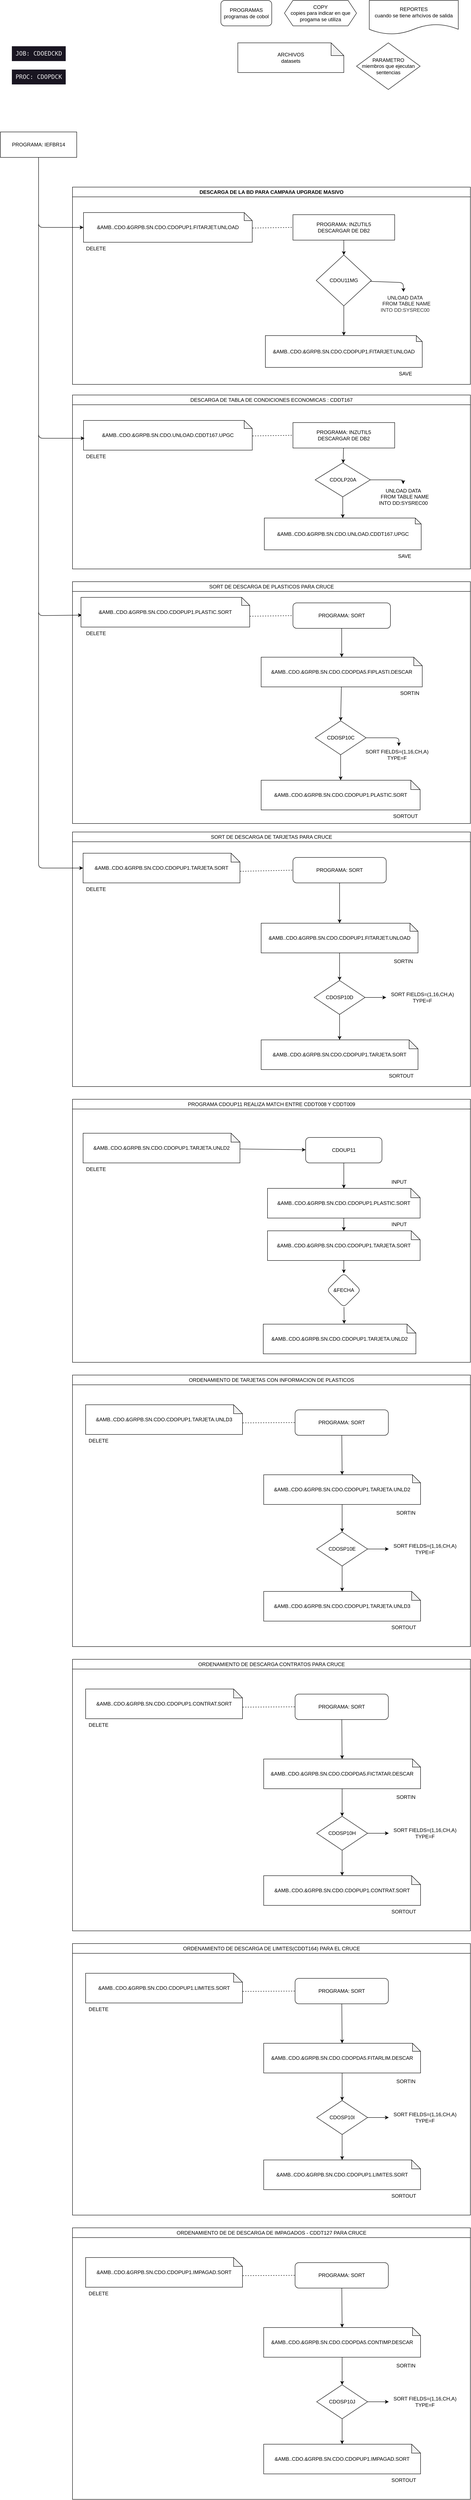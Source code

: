 <mxfile>
    <diagram id="FJO6gK1-RXise1-3pxNp" name="Page-1">
        <mxGraphModel dx="1621" dy="747" grid="1" gridSize="10" guides="1" tooltips="1" connect="1" arrows="1" fold="1" page="1" pageScale="1" pageWidth="850" pageHeight="1100" math="0" shadow="0" adaptiveColors="auto">
            <root>
                <mxCell id="0"/>
                <mxCell id="1" parent="0"/>
                <mxCell id="2" value="PROGRAMAS&lt;br&gt;programas de cobol" style="rounded=1;whiteSpace=wrap;html=1;" parent="1" vertex="1">
                    <mxGeometry x="-240" y="30" width="120" height="60" as="geometry"/>
                </mxCell>
                <mxCell id="3" value="COPY&lt;div&gt;copies para indicar en que progama se utiliza&lt;/div&gt;" style="shape=hexagon;perimeter=hexagonPerimeter2;whiteSpace=wrap;html=1;fixedSize=1;" parent="1" vertex="1">
                    <mxGeometry x="-90" y="30" width="170" height="60" as="geometry"/>
                </mxCell>
                <mxCell id="4" value="REPORTES&lt;br&gt;cuando se tiene arhcivos de salida" style="shape=document;whiteSpace=wrap;html=1;boundedLbl=1;" parent="1" vertex="1">
                    <mxGeometry x="110" y="30" width="210" height="80" as="geometry"/>
                </mxCell>
                <mxCell id="5" value="PARAMETRO&lt;br&gt;miembros que ejecutan sentencias" style="rhombus;whiteSpace=wrap;html=1;" parent="1" vertex="1">
                    <mxGeometry x="80" y="130" width="150" height="110" as="geometry"/>
                </mxCell>
                <mxCell id="6" value="ARCHIVOS&lt;div&gt;datasets&lt;/div&gt;" style="shape=note;whiteSpace=wrap;html=1;backgroundOutline=1;darkOpacity=0.05;" parent="1" vertex="1">
                    <mxGeometry x="-200" y="130" width="250" height="70" as="geometry"/>
                </mxCell>
                <mxCell id="14" value="" style="shape=waypoint;sketch=0;size=6;pointerEvents=1;points=[];fillColor=default;resizable=0;rotatable=0;perimeter=centerPerimeter;snapToPoint=1;rounded=1;" parent="1" vertex="1">
                    <mxGeometry x="-382.5" y="580" width="20" height="20" as="geometry"/>
                </mxCell>
                <mxCell id="19" value="&amp;amp;AMB..CDO.&amp;amp;GRPB.SN.CDO.CDOPUP1.FITARJET.UNLOAD" style="shape=note;whiteSpace=wrap;html=1;backgroundOutline=1;darkOpacity=0.05;size=19;" parent="1" vertex="1">
                    <mxGeometry x="-564" y="530" width="398" height="70" as="geometry"/>
                </mxCell>
                <mxCell id="24" value="" style="edgeStyle=none;html=1;fontStyle=1" parent="1" source="22" target="23" edge="1">
                    <mxGeometry relative="1" as="geometry"/>
                </mxCell>
                <mxCell id="22" value="PROGRAMA:&amp;nbsp;INZUTIL5&lt;br&gt;DESCARGAR DE DB2" style="rounded=0;whiteSpace=wrap;html=1;" parent="1" vertex="1">
                    <mxGeometry x="-70" y="535" width="240" height="60" as="geometry"/>
                </mxCell>
                <mxCell id="33" style="edgeStyle=none;html=1;entryX=0.481;entryY=0.034;entryDx=0;entryDy=0;entryPerimeter=0;fontStyle=1" parent="1" source="23" target="111" edge="1">
                    <mxGeometry relative="1" as="geometry">
                        <mxPoint x="190" y="715" as="targetPoint"/>
                        <Array as="points">
                            <mxPoint x="190" y="695"/>
                        </Array>
                    </mxGeometry>
                </mxCell>
                <mxCell id="23" value="&lt;div&gt;CDOU11MG&lt;/div&gt;" style="rhombus;whiteSpace=wrap;html=1;rounded=0;" parent="1" vertex="1">
                    <mxGeometry x="-15" y="630" width="130" height="120" as="geometry"/>
                </mxCell>
                <mxCell id="25" value="&amp;amp;AMB..CDO.&amp;amp;GRPB.SN.CDO.CDOPUP1.FITARJET.UNLOAD" style="shape=note;whiteSpace=wrap;html=1;backgroundOutline=1;darkOpacity=0.05;size=14;" parent="1" vertex="1">
                    <mxGeometry x="-135" y="820" width="370" height="75" as="geometry"/>
                </mxCell>
                <mxCell id="26" style="edgeStyle=none;html=1;entryX=0.5;entryY=0;entryDx=0;entryDy=0;entryPerimeter=0;fontStyle=1" parent="1" source="23" target="25" edge="1">
                    <mxGeometry relative="1" as="geometry"/>
                </mxCell>
                <mxCell id="27" value="" style="endArrow=none;dashed=1;html=1;exitX=1.001;exitY=0.521;exitDx=0;exitDy=0;exitPerimeter=0;entryX=0;entryY=0.5;entryDx=0;entryDy=0;fontStyle=1" parent="1" source="19" target="22" edge="1">
                    <mxGeometry width="50" height="50" relative="1" as="geometry">
                        <mxPoint x="-270" y="450" as="sourcePoint"/>
                        <mxPoint x="-140" y="630" as="targetPoint"/>
                    </mxGeometry>
                </mxCell>
                <mxCell id="66" style="edgeStyle=none;html=1;entryX=0.005;entryY=0.598;entryDx=0;entryDy=0;entryPerimeter=0;fontStyle=1" parent="1" source="28" target="64" edge="1">
                    <mxGeometry relative="1" as="geometry">
                        <mxPoint x="-670" y="1480" as="targetPoint"/>
                        <Array as="points">
                            <mxPoint x="-670" y="1480"/>
                        </Array>
                    </mxGeometry>
                </mxCell>
                <mxCell id="28" value="&lt;div&gt;&lt;font style=&quot;color: light-dark(rgb(0, 0, 0), rgb(255, 255, 255));&quot;&gt;PROGRAMA: IEFBR14&lt;/font&gt;&lt;/div&gt;" style="rounded=0;whiteSpace=wrap;html=1;" parent="1" vertex="1">
                    <mxGeometry x="-760" y="340" width="180" height="60" as="geometry"/>
                </mxCell>
                <mxCell id="29" value="DELETE" style="text;html=1;align=center;verticalAlign=middle;resizable=0;points=[];autosize=1;strokeColor=none;fillColor=none;" parent="1" vertex="1">
                    <mxGeometry x="-570" y="600" width="70" height="30" as="geometry"/>
                </mxCell>
                <mxCell id="30" value="SAVE" style="text;html=1;align=center;verticalAlign=middle;resizable=0;points=[];autosize=1;strokeColor=none;fillColor=none;" parent="1" vertex="1">
                    <mxGeometry x="170" y="895" width="50" height="30" as="geometry"/>
                </mxCell>
                <mxCell id="48" value="" style="shape=waypoint;sketch=0;size=6;pointerEvents=1;points=[];fillColor=default;resizable=0;rotatable=0;perimeter=centerPerimeter;snapToPoint=1;rounded=1;" parent="1" vertex="1">
                    <mxGeometry x="-382.5" y="1070" width="20" height="20" as="geometry"/>
                </mxCell>
                <mxCell id="49" value="&amp;amp;AMB..CDO.&amp;amp;GRPB.SN.CDO.UNLOAD.CDDT167.UPGC" style="shape=note;whiteSpace=wrap;html=1;backgroundOutline=1;darkOpacity=0.05;size=19;" parent="1" vertex="1">
                    <mxGeometry x="-564" y="1020" width="398" height="70" as="geometry"/>
                </mxCell>
                <mxCell id="50" value="" style="edgeStyle=none;html=1;fontStyle=1" parent="1" source="51" target="53" edge="1">
                    <mxGeometry relative="1" as="geometry"/>
                </mxCell>
                <mxCell id="51" value="PROGRAMA:&amp;nbsp;INZUTIL5&lt;br&gt;DESCARGAR DE DB2" style="rounded=0;whiteSpace=wrap;html=1;" parent="1" vertex="1">
                    <mxGeometry x="-70" y="1025" width="240" height="60" as="geometry"/>
                </mxCell>
                <mxCell id="56" value="" style="endArrow=none;dashed=1;html=1;exitX=1.001;exitY=0.521;exitDx=0;exitDy=0;exitPerimeter=0;entryX=0;entryY=0.5;entryDx=0;entryDy=0;fontStyle=1" parent="1" source="49" target="51" edge="1">
                    <mxGeometry width="50" height="50" relative="1" as="geometry">
                        <mxPoint x="-270" y="940" as="sourcePoint"/>
                        <mxPoint x="-140" y="1120" as="targetPoint"/>
                    </mxGeometry>
                </mxCell>
                <mxCell id="57" value="DELETE" style="text;html=1;align=center;verticalAlign=middle;resizable=0;points=[];autosize=1;strokeColor=none;fillColor=none;" parent="1" vertex="1">
                    <mxGeometry x="-570" y="1090" width="70" height="30" as="geometry"/>
                </mxCell>
                <mxCell id="60" style="edgeStyle=none;html=1;entryX=0;entryY=0.5;entryDx=0;entryDy=0;entryPerimeter=0;fontStyle=1" parent="1" source="28" target="19" edge="1">
                    <mxGeometry relative="1" as="geometry">
                        <Array as="points">
                            <mxPoint x="-670" y="565"/>
                        </Array>
                    </mxGeometry>
                </mxCell>
                <mxCell id="61" style="edgeStyle=none;html=1;entryX=0.006;entryY=0.6;entryDx=0;entryDy=0;entryPerimeter=0;fontStyle=1" parent="1" source="28" target="49" edge="1">
                    <mxGeometry relative="1" as="geometry">
                        <Array as="points">
                            <mxPoint x="-670" y="1062"/>
                        </Array>
                    </mxGeometry>
                </mxCell>
                <mxCell id="63" value="" style="shape=waypoint;sketch=0;size=6;pointerEvents=1;points=[];fillColor=default;resizable=0;rotatable=0;perimeter=centerPerimeter;snapToPoint=1;rounded=1;" parent="1" vertex="1">
                    <mxGeometry x="-408.5" y="1487" width="20" height="20" as="geometry"/>
                </mxCell>
                <mxCell id="64" value="&amp;amp;AMB..CDO.&amp;amp;GRPB.SN.CDO.CDOPUP1.PLASTIC.SORT" style="shape=note;whiteSpace=wrap;html=1;backgroundOutline=1;darkOpacity=0.05;size=19;" parent="1" vertex="1">
                    <mxGeometry x="-570" y="1437" width="398" height="70" as="geometry"/>
                </mxCell>
                <mxCell id="65" value="DELETE" style="text;html=1;align=center;verticalAlign=middle;resizable=0;points=[];autosize=1;strokeColor=none;fillColor=none;" parent="1" vertex="1">
                    <mxGeometry x="-570" y="1507" width="70" height="30" as="geometry"/>
                </mxCell>
                <mxCell id="67" value="PROGRAMA: SORT" style="rounded=1;whiteSpace=wrap;html=1;" vertex="1" parent="1">
                    <mxGeometry x="-70" y="1450" width="230" height="60" as="geometry"/>
                </mxCell>
                <mxCell id="79" style="edgeStyle=none;html=1;entryX=0.5;entryY=0;entryDx=0;entryDy=0;fontStyle=1" edge="1" parent="1" source="68" target="74">
                    <mxGeometry relative="1" as="geometry"/>
                </mxCell>
                <mxCell id="68" value="&amp;amp;AMB..CDO.&amp;amp;GRPB.SN.CDO.CDOPDA5.FIPLASTI.DESCAR" style="shape=note;whiteSpace=wrap;html=1;backgroundOutline=1;darkOpacity=0.05;size=20;" vertex="1" parent="1">
                    <mxGeometry x="-145" y="1578" width="380" height="70" as="geometry"/>
                </mxCell>
                <mxCell id="69" value="SORTIN" style="text;html=1;align=center;verticalAlign=middle;resizable=0;points=[];autosize=1;strokeColor=none;fillColor=none;" vertex="1" parent="1">
                    <mxGeometry x="170" y="1648" width="70" height="30" as="geometry"/>
                </mxCell>
                <mxCell id="72" value="&amp;amp;AMB..CDO.&amp;amp;GRPB.SN.CDO.CDOPUP1.PLASTIC.SORT" style="shape=note;whiteSpace=wrap;html=1;backgroundOutline=1;darkOpacity=0.05;size=22;" vertex="1" parent="1">
                    <mxGeometry x="-145" y="1868" width="375" height="70" as="geometry"/>
                </mxCell>
                <mxCell id="73" value="SORTOUT" style="text;html=1;align=center;verticalAlign=middle;resizable=0;points=[];autosize=1;strokeColor=none;fillColor=none;" vertex="1" parent="1">
                    <mxGeometry x="155" y="1938" width="80" height="30" as="geometry"/>
                </mxCell>
                <mxCell id="74" value="CDOSP10C" style="rhombus;whiteSpace=wrap;html=1;" vertex="1" parent="1">
                    <mxGeometry x="-17.5" y="1728" width="120" height="80" as="geometry"/>
                </mxCell>
                <mxCell id="77" value="SORT FIELDS=(1,16,CH,A)&lt;br&gt;TYPE=F" style="text;html=1;align=center;verticalAlign=middle;resizable=0;points=[];autosize=1;strokeColor=none;fillColor=none;" vertex="1" parent="1">
                    <mxGeometry x="90" y="1788" width="170" height="40" as="geometry"/>
                </mxCell>
                <mxCell id="78" style="edgeStyle=none;html=1;entryX=0.528;entryY=-0.01;entryDx=0;entryDy=0;entryPerimeter=0;fontStyle=1" edge="1" parent="1" source="74" target="77">
                    <mxGeometry relative="1" as="geometry">
                        <Array as="points">
                            <mxPoint x="180" y="1768"/>
                        </Array>
                    </mxGeometry>
                </mxCell>
                <mxCell id="80" style="edgeStyle=none;html=1;entryX=0.5;entryY=0;entryDx=0;entryDy=0;entryPerimeter=0;fontStyle=1" edge="1" parent="1" source="67" target="68">
                    <mxGeometry relative="1" as="geometry"/>
                </mxCell>
                <mxCell id="81" style="edgeStyle=none;html=1;entryX=0.5;entryY=0;entryDx=0;entryDy=0;entryPerimeter=0;fontStyle=1" edge="1" parent="1" source="74" target="72">
                    <mxGeometry relative="1" as="geometry"/>
                </mxCell>
                <mxCell id="87" value="" style="endArrow=none;dashed=1;html=1;entryX=0;entryY=0.5;entryDx=0;entryDy=0;exitX=0;exitY=0;exitDx=398;exitDy=44.5;exitPerimeter=0;fontStyle=1" edge="1" parent="1" source="64" target="67">
                    <mxGeometry width="50" height="50" relative="1" as="geometry">
                        <mxPoint x="-340" y="1450" as="sourcePoint"/>
                        <mxPoint x="-290" y="1400" as="targetPoint"/>
                    </mxGeometry>
                </mxCell>
                <mxCell id="102" value="" style="edgeStyle=none;html=1;fontStyle=1" edge="1" parent="1" source="88" target="92">
                    <mxGeometry relative="1" as="geometry"/>
                </mxCell>
                <mxCell id="103" value="" style="edgeStyle=none;html=1;fontStyle=1" edge="1" parent="1" source="88" target="91">
                    <mxGeometry relative="1" as="geometry"/>
                </mxCell>
                <mxCell id="88" value="CDOSP10D" style="rhombus;whiteSpace=wrap;html=1;" vertex="1" parent="1">
                    <mxGeometry x="-20" y="2340" width="120" height="80" as="geometry"/>
                </mxCell>
                <mxCell id="89" value="PROGRAMA: SORT" style="rounded=1;whiteSpace=wrap;html=1;" vertex="1" parent="1">
                    <mxGeometry x="-70" y="2050" width="220" height="60" as="geometry"/>
                </mxCell>
                <mxCell id="91" value="SORT FIELDS=(1,16,CH,A)&lt;br&gt;TYPE=F" style="text;html=1;align=center;verticalAlign=middle;resizable=0;points=[];autosize=1;strokeColor=none;fillColor=none;" vertex="1" parent="1">
                    <mxGeometry x="150" y="2360" width="170" height="40" as="geometry"/>
                </mxCell>
                <mxCell id="92" value="&amp;amp;AMB..CDO.&amp;amp;GRPB.SN.CDO.CDOPUP1.TARJETA.SORT" style="shape=note;whiteSpace=wrap;html=1;backgroundOutline=1;darkOpacity=0.05;size=21;" vertex="1" parent="1">
                    <mxGeometry x="-145" y="2480" width="370" height="70" as="geometry"/>
                </mxCell>
                <mxCell id="101" style="edgeStyle=none;html=1;entryX=0.5;entryY=0;entryDx=0;entryDy=0;fontStyle=1" edge="1" parent="1" source="94" target="88">
                    <mxGeometry relative="1" as="geometry"/>
                </mxCell>
                <mxCell id="94" value="&amp;amp;AMB..CDO.&amp;amp;GRPB.SN.CDO.CDOPUP1.FITARJET.UNLOAD" style="shape=note;whiteSpace=wrap;html=1;backgroundOutline=1;darkOpacity=0.05;size=19;" vertex="1" parent="1">
                    <mxGeometry x="-145" y="2205" width="370" height="70" as="geometry"/>
                </mxCell>
                <mxCell id="95" value="&amp;amp;AMB..CDO.&amp;amp;GRPB.SN.CDO.CDOPUP1.TARJETA.SORT" style="shape=note;whiteSpace=wrap;html=1;backgroundOutline=1;darkOpacity=0.05;size=21;" vertex="1" parent="1">
                    <mxGeometry x="-565" y="2040" width="370" height="70" as="geometry"/>
                </mxCell>
                <mxCell id="96" value="SORTIN" style="text;html=1;align=center;verticalAlign=middle;resizable=0;points=[];autosize=1;strokeColor=none;fillColor=none;" vertex="1" parent="1">
                    <mxGeometry x="155" y="2280" width="70" height="30" as="geometry"/>
                </mxCell>
                <mxCell id="99" value="DELETE" style="text;html=1;align=center;verticalAlign=middle;resizable=0;points=[];autosize=1;strokeColor=none;fillColor=none;" vertex="1" parent="1">
                    <mxGeometry x="-570" y="2110" width="70" height="30" as="geometry"/>
                </mxCell>
                <mxCell id="100" style="edgeStyle=none;html=1;entryX=0.5;entryY=0;entryDx=0;entryDy=0;entryPerimeter=0;fontStyle=1" edge="1" parent="1" source="89" target="94">
                    <mxGeometry relative="1" as="geometry"/>
                </mxCell>
                <mxCell id="105" value="" style="endArrow=none;dashed=1;html=1;entryX=0;entryY=0.5;entryDx=0;entryDy=0;exitX=1.001;exitY=0.61;exitDx=0;exitDy=0;exitPerimeter=0;fontStyle=1" edge="1" parent="1" source="95" target="89">
                    <mxGeometry width="50" height="50" relative="1" as="geometry">
                        <mxPoint x="-210" y="2320" as="sourcePoint"/>
                        <mxPoint x="-160" y="2270" as="targetPoint"/>
                    </mxGeometry>
                </mxCell>
                <mxCell id="107" style="edgeStyle=none;html=1;entryX=0;entryY=0.5;entryDx=0;entryDy=0;entryPerimeter=0;fontStyle=1" edge="1" parent="1" source="28" target="95">
                    <mxGeometry relative="1" as="geometry">
                        <Array as="points">
                            <mxPoint x="-670" y="2075"/>
                        </Array>
                    </mxGeometry>
                </mxCell>
                <mxCell id="109" value="DESCARGA DE LA BD PARA CAMPAñA UPGRADE MASIVO" style="swimlane;whiteSpace=wrap;html=1;" vertex="1" parent="1">
                    <mxGeometry x="-590" y="470" width="938.5" height="465" as="geometry"/>
                </mxCell>
                <mxCell id="111" value="&lt;div&gt;&lt;font color=&quot;#121212&quot;&gt;UNLOAD DATA&lt;/font&gt;&lt;/div&gt;&lt;div&gt;&lt;font color=&quot;#121212&quot;&gt;&amp;nbsp; FROM TABLE&amp;nbsp;NAME&lt;/font&gt;&lt;/div&gt;&lt;div&gt;&lt;font color=&quot;#2e2e2e&quot;&gt;INTO DD:SYSREC00&lt;/font&gt;&lt;/div&gt;" style="text;html=1;align=center;verticalAlign=middle;resizable=0;points=[];autosize=1;strokeColor=none;fillColor=none;" vertex="1" parent="109">
                    <mxGeometry x="713.5" y="245" width="140" height="60" as="geometry"/>
                </mxCell>
                <mxCell id="112" value="DESCARGA DE TABLA DE CONDICIONES ECONOMICAS : CDDT167" style="swimlane;whiteSpace=wrap;html=1;fontStyle=0" vertex="1" parent="1">
                    <mxGeometry x="-590" y="960" width="938.5" height="410" as="geometry"/>
                </mxCell>
                <mxCell id="53" value="&lt;div&gt;CDOLP20A&lt;/div&gt;" style="rhombus;whiteSpace=wrap;html=1;rounded=0;" parent="112" vertex="1">
                    <mxGeometry x="572.5" y="160" width="130" height="80" as="geometry"/>
                </mxCell>
                <mxCell id="59" value="&lt;div&gt;&lt;font&gt;UNLOAD DATA&lt;/font&gt;&lt;/div&gt;&lt;div&gt;&lt;font&gt;&amp;nbsp; FROM TABLE NAME&lt;/font&gt;&lt;/div&gt;&lt;div&gt;&lt;font&gt;INTO DD:SYSREC00&lt;/font&gt;&lt;/div&gt;" style="text;html=1;align=center;verticalAlign=middle;resizable=0;points=[];autosize=1;strokeColor=none;fillColor=none;" parent="112" vertex="1">
                    <mxGeometry x="710" y="210" width="140" height="60" as="geometry"/>
                </mxCell>
                <mxCell id="52" style="edgeStyle=none;html=1;entryX=0.5;entryY=0;entryDx=0;entryDy=0;entryPerimeter=0;fontStyle=1" parent="112" source="53" target="59" edge="1">
                    <mxGeometry relative="1" as="geometry">
                        <mxPoint x="780" y="225" as="targetPoint"/>
                        <Array as="points">
                            <mxPoint x="780" y="200"/>
                        </Array>
                    </mxGeometry>
                </mxCell>
                <mxCell id="54" value="&amp;amp;AMB..CDO.&amp;amp;GRPB.SN.CDO.UNLOAD.CDDT167.UPGC" style="shape=note;whiteSpace=wrap;html=1;backgroundOutline=1;darkOpacity=0.05;size=14;" parent="112" vertex="1">
                    <mxGeometry x="452.5" y="290" width="370" height="75" as="geometry"/>
                </mxCell>
                <mxCell id="58" value="SAVE" style="text;html=1;align=center;verticalAlign=middle;resizable=0;points=[];autosize=1;strokeColor=none;fillColor=none;" parent="112" vertex="1">
                    <mxGeometry x="757.5" y="365" width="50" height="30" as="geometry"/>
                </mxCell>
                <mxCell id="55" style="edgeStyle=none;html=1;entryX=0.5;entryY=0;entryDx=0;entryDy=0;entryPerimeter=0;fontStyle=1" parent="112" source="53" target="54" edge="1">
                    <mxGeometry relative="1" as="geometry"/>
                </mxCell>
                <mxCell id="114" value="SORT DE DESCARGA DE PLASTICOS PARA CRUCE" style="swimlane;whiteSpace=wrap;html=1;fontStyle=0" vertex="1" parent="1">
                    <mxGeometry x="-590" y="1400" width="938.5" height="570" as="geometry">
                        <mxRectangle x="-590" y="1400" width="330" height="30" as="alternateBounds"/>
                    </mxGeometry>
                </mxCell>
                <mxCell id="116" value="SORT DE DESCARGA DE TARJETAS PARA CRUCE" style="swimlane;whiteSpace=wrap;html=1;fontStyle=0" vertex="1" parent="1">
                    <mxGeometry x="-590" y="1990" width="938.5" height="600" as="geometry">
                        <mxRectangle x="-590" y="1400" width="330" height="30" as="alternateBounds"/>
                    </mxGeometry>
                </mxCell>
                <mxCell id="97" value="SORTOUT" style="text;html=1;align=center;verticalAlign=middle;resizable=0;points=[];autosize=1;strokeColor=none;fillColor=none;" vertex="1" parent="116">
                    <mxGeometry x="735" y="560" width="80" height="30" as="geometry"/>
                </mxCell>
                <mxCell id="118" value="&lt;div style=&quot;color: rgb(237, 236, 238); background-color: rgb(25, 21, 33); font-family: &amp;quot;JetBrains Mono&amp;quot;, &amp;quot;JetBrains Mono&amp;quot;, monospace; font-size: 14px; line-height: 35px; white-space-collapse: preserve;&quot;&gt;&lt;span style=&quot;color: rgb(237, 236, 238);&quot;&gt; JOB: CDOEDCKD &lt;/span&gt;&lt;/div&gt;" style="text;html=1;align=center;verticalAlign=middle;resizable=0;points=[];autosize=1;strokeColor=none;fillColor=none;" vertex="1" parent="1">
                    <mxGeometry x="-745" y="130" width="150" height="50" as="geometry"/>
                </mxCell>
                <mxCell id="119" value="&lt;div style=&quot;color: rgb(237, 236, 238); background-color: rgb(25, 21, 33); font-family: &amp;quot;JetBrains Mono&amp;quot;, &amp;quot;JetBrains Mono&amp;quot;, monospace; font-size: 14px; line-height: 35px; white-space-collapse: preserve;&quot;&gt;&lt;div style=&quot;color: rgb(237, 236, 238); background-color: rgb(25, 21, 33); line-height: 35px;&quot;&gt;&lt;span style=&quot;color: rgb(237, 236, 238);&quot;&gt; PROC: CDOPDCK &lt;/span&gt;&lt;/div&gt;&lt;/div&gt;" style="text;html=1;align=center;verticalAlign=middle;resizable=0;points=[];autosize=1;strokeColor=none;fillColor=none;" vertex="1" parent="1">
                    <mxGeometry x="-745" y="185" width="150" height="50" as="geometry"/>
                </mxCell>
                <mxCell id="120" value="PROGRAMA CDOUP11 REALIZA MATCH ENTRE CDDT008 Y CDDT009" style="swimlane;whiteSpace=wrap;html=1;fontStyle=0" vertex="1" parent="1">
                    <mxGeometry x="-590" y="2620" width="938.5" height="620" as="geometry">
                        <mxRectangle x="-590" y="1400" width="330" height="30" as="alternateBounds"/>
                    </mxGeometry>
                </mxCell>
                <mxCell id="149" style="edgeStyle=none;html=1;" edge="1" parent="120" source="122" target="124">
                    <mxGeometry relative="1" as="geometry"/>
                </mxCell>
                <mxCell id="122" value="&amp;amp;AMB..CDO.&amp;amp;GRPB.SN.CDO.CDOPUP1.TARJETA.UNLD2" style="shape=note;whiteSpace=wrap;html=1;backgroundOutline=1;darkOpacity=0.05;size=21;" vertex="1" parent="120">
                    <mxGeometry x="25" y="80" width="370" height="70" as="geometry"/>
                </mxCell>
                <mxCell id="123" value="DELETE" style="text;html=1;align=center;verticalAlign=middle;resizable=0;points=[];autosize=1;strokeColor=none;fillColor=none;" vertex="1" parent="120">
                    <mxGeometry x="20" y="150" width="70" height="30" as="geometry"/>
                </mxCell>
                <mxCell id="143" value="" style="edgeStyle=none;html=1;" edge="1" parent="120" source="124" target="140">
                    <mxGeometry relative="1" as="geometry"/>
                </mxCell>
                <mxCell id="124" value="CDOUP11" style="rounded=1;whiteSpace=wrap;html=1;" vertex="1" parent="120">
                    <mxGeometry x="550" y="90" width="180" height="60" as="geometry"/>
                </mxCell>
                <mxCell id="146" value="" style="edgeStyle=none;html=1;entryX=0.53;entryY=-0.013;entryDx=0;entryDy=0;entryPerimeter=0;" edge="1" parent="120" source="125" target="180">
                    <mxGeometry relative="1" as="geometry">
                        <mxPoint x="640" y="520" as="targetPoint"/>
                    </mxGeometry>
                </mxCell>
                <mxCell id="125" value="&amp;amp;FECHA" style="rhombus;whiteSpace=wrap;html=1;rounded=1;" vertex="1" parent="120">
                    <mxGeometry x="600" y="410" width="80" height="80" as="geometry"/>
                </mxCell>
                <mxCell id="145" value="" style="edgeStyle=none;html=1;" edge="1" parent="120" source="139" target="125">
                    <mxGeometry relative="1" as="geometry"/>
                </mxCell>
                <mxCell id="139" value="&amp;amp;AMB..CDO.&amp;amp;GRPB.SN.CDO.CDOPUP1.TARJETA.SORT" style="shape=note;whiteSpace=wrap;html=1;backgroundOutline=1;darkOpacity=0.05;size=21;" vertex="1" parent="120">
                    <mxGeometry x="460" y="310" width="360" height="70" as="geometry"/>
                </mxCell>
                <mxCell id="144" value="" style="edgeStyle=none;html=1;" edge="1" parent="120" source="140" target="139">
                    <mxGeometry relative="1" as="geometry"/>
                </mxCell>
                <mxCell id="140" value="&amp;amp;AMB..CDO.&amp;amp;GRPB.SN.CDO.CDOPUP1.PLASTIC.SORT" style="shape=note;whiteSpace=wrap;html=1;backgroundOutline=1;darkOpacity=0.05;size=22;" vertex="1" parent="120">
                    <mxGeometry x="460" y="210" width="360" height="70" as="geometry"/>
                </mxCell>
                <mxCell id="147" value="INPUT" style="text;html=1;align=center;verticalAlign=middle;resizable=0;points=[];autosize=1;strokeColor=none;fillColor=none;" vertex="1" parent="120">
                    <mxGeometry x="740" y="180" width="60" height="30" as="geometry"/>
                </mxCell>
                <mxCell id="148" value="INPUT" style="text;html=1;align=center;verticalAlign=middle;resizable=0;points=[];autosize=1;strokeColor=none;fillColor=none;" vertex="1" parent="120">
                    <mxGeometry x="740" y="280" width="60" height="30" as="geometry"/>
                </mxCell>
                <mxCell id="180" value="&amp;amp;AMB..CDO.&amp;amp;GRPB.SN.CDO.CDOPUP1.TARJETA.UNLD2" style="shape=note;whiteSpace=wrap;html=1;backgroundOutline=1;darkOpacity=0.05;size=21;" vertex="1" parent="120">
                    <mxGeometry x="450" y="530" width="360" height="70" as="geometry"/>
                </mxCell>
                <mxCell id="150" value="ORDENAMIENTO DE TARJETAS CON INFORMACION DE PLASTICOS" style="swimlane;whiteSpace=wrap;html=1;fontStyle=0" vertex="1" parent="1">
                    <mxGeometry x="-590" y="3270" width="938.5" height="640" as="geometry">
                        <mxRectangle x="-590" y="1400" width="330" height="30" as="alternateBounds"/>
                    </mxGeometry>
                </mxCell>
                <mxCell id="165" value="" style="edgeStyle=none;html=1;fontStyle=1" edge="1" parent="150" source="167" target="170">
                    <mxGeometry relative="1" as="geometry"/>
                </mxCell>
                <mxCell id="166" value="" style="edgeStyle=none;html=1;fontStyle=1" edge="1" parent="150" source="167" target="169">
                    <mxGeometry relative="1" as="geometry"/>
                </mxCell>
                <mxCell id="167" value="CDOSP10E" style="rhombus;whiteSpace=wrap;html=1;" vertex="1" parent="150">
                    <mxGeometry x="576" y="370" width="120" height="80" as="geometry"/>
                </mxCell>
                <mxCell id="168" value="PROGRAMA: SORT" style="rounded=1;whiteSpace=wrap;html=1;" vertex="1" parent="150">
                    <mxGeometry x="525" y="82" width="220" height="60" as="geometry"/>
                </mxCell>
                <mxCell id="169" value="SORT FIELDS=(1,16,CH,A)&lt;br&gt;TYPE=F" style="text;html=1;align=center;verticalAlign=middle;resizable=0;points=[];autosize=1;strokeColor=none;fillColor=none;" vertex="1" parent="150">
                    <mxGeometry x="746" y="390" width="170" height="40" as="geometry"/>
                </mxCell>
                <mxCell id="170" value="&amp;amp;AMB..CDO.&amp;amp;GRPB.SN.CDO.CDOPUP1.TARJETA.UNLD3" style="shape=note;whiteSpace=wrap;html=1;backgroundOutline=1;darkOpacity=0.05;size=21;" vertex="1" parent="150">
                    <mxGeometry x="451" y="510" width="370" height="70" as="geometry"/>
                </mxCell>
                <mxCell id="171" style="edgeStyle=none;html=1;entryX=0.5;entryY=0;entryDx=0;entryDy=0;fontStyle=1" edge="1" parent="150" source="172" target="167">
                    <mxGeometry relative="1" as="geometry"/>
                </mxCell>
                <mxCell id="172" value="&amp;amp;AMB..CDO.&amp;amp;GRPB.SN.CDO.CDOPUP1.TARJETA.UNLD2" style="shape=note;whiteSpace=wrap;html=1;backgroundOutline=1;darkOpacity=0.05;size=19;" vertex="1" parent="150">
                    <mxGeometry x="451" y="235" width="370" height="70" as="geometry"/>
                </mxCell>
                <mxCell id="173" value="&amp;amp;AMB..CDO.&amp;amp;GRPB.SN.CDO.CDOPUP1.TARJETA.UNLD3" style="shape=note;whiteSpace=wrap;html=1;backgroundOutline=1;darkOpacity=0.05;size=21;" vertex="1" parent="150">
                    <mxGeometry x="31" y="70" width="370" height="70" as="geometry"/>
                </mxCell>
                <mxCell id="174" value="SORTIN" style="text;html=1;align=center;verticalAlign=middle;resizable=0;points=[];autosize=1;strokeColor=none;fillColor=none;" vertex="1" parent="150">
                    <mxGeometry x="751" y="310" width="70" height="30" as="geometry"/>
                </mxCell>
                <mxCell id="175" value="DELETE" style="text;html=1;align=center;verticalAlign=middle;resizable=0;points=[];autosize=1;strokeColor=none;fillColor=none;" vertex="1" parent="150">
                    <mxGeometry x="26" y="140" width="70" height="30" as="geometry"/>
                </mxCell>
                <mxCell id="176" style="edgeStyle=none;html=1;entryX=0.5;entryY=0;entryDx=0;entryDy=0;entryPerimeter=0;fontStyle=1" edge="1" parent="150" source="168" target="172">
                    <mxGeometry relative="1" as="geometry"/>
                </mxCell>
                <mxCell id="177" value="" style="endArrow=none;dashed=1;html=1;entryX=0;entryY=0.5;entryDx=0;entryDy=0;exitX=1.001;exitY=0.61;exitDx=0;exitDy=0;exitPerimeter=0;fontStyle=1" edge="1" parent="150" source="173" target="168">
                    <mxGeometry width="50" height="50" relative="1" as="geometry">
                        <mxPoint x="386" y="350" as="sourcePoint"/>
                        <mxPoint x="436" y="300" as="targetPoint"/>
                    </mxGeometry>
                </mxCell>
                <mxCell id="178" value="SORTOUT" style="text;html=1;align=center;verticalAlign=middle;resizable=0;points=[];autosize=1;strokeColor=none;fillColor=none;" vertex="1" parent="150">
                    <mxGeometry x="741" y="580" width="80" height="30" as="geometry"/>
                </mxCell>
                <mxCell id="182" value="ORDENAMIENTO DE DESCARGA CONTRATOS PARA CRUCE" style="swimlane;whiteSpace=wrap;html=1;fontStyle=0" vertex="1" parent="1">
                    <mxGeometry x="-590" y="3940" width="938.5" height="640" as="geometry">
                        <mxRectangle x="-590" y="1400" width="330" height="30" as="alternateBounds"/>
                    </mxGeometry>
                </mxCell>
                <mxCell id="183" value="" style="edgeStyle=none;html=1;fontStyle=1" edge="1" parent="182" source="185" target="188">
                    <mxGeometry relative="1" as="geometry"/>
                </mxCell>
                <mxCell id="184" value="" style="edgeStyle=none;html=1;fontStyle=1" edge="1" parent="182" source="185" target="187">
                    <mxGeometry relative="1" as="geometry"/>
                </mxCell>
                <mxCell id="185" value="CDOSP10H" style="rhombus;whiteSpace=wrap;html=1;" vertex="1" parent="182">
                    <mxGeometry x="576" y="370" width="120" height="80" as="geometry"/>
                </mxCell>
                <mxCell id="186" value="PROGRAMA: SORT" style="rounded=1;whiteSpace=wrap;html=1;" vertex="1" parent="182">
                    <mxGeometry x="525" y="82" width="220" height="60" as="geometry"/>
                </mxCell>
                <mxCell id="187" value="SORT FIELDS=(1,16,CH,A)&lt;br&gt;TYPE=F" style="text;html=1;align=center;verticalAlign=middle;resizable=0;points=[];autosize=1;strokeColor=none;fillColor=none;" vertex="1" parent="182">
                    <mxGeometry x="746" y="390" width="170" height="40" as="geometry"/>
                </mxCell>
                <mxCell id="188" value="&amp;amp;AMB..CDO.&amp;amp;GRPB.SN.CDO.CDOPUP1.CONTRAT.SORT" style="shape=note;whiteSpace=wrap;html=1;backgroundOutline=1;darkOpacity=0.05;size=21;" vertex="1" parent="182">
                    <mxGeometry x="451" y="510" width="370" height="70" as="geometry"/>
                </mxCell>
                <mxCell id="189" style="edgeStyle=none;html=1;entryX=0.5;entryY=0;entryDx=0;entryDy=0;fontStyle=1" edge="1" parent="182" source="190" target="185">
                    <mxGeometry relative="1" as="geometry"/>
                </mxCell>
                <mxCell id="190" value="&amp;amp;AMB..CDO.&amp;amp;GRPB.SN.CDO.CDOPDA5.FICTATAR.DESCAR" style="shape=note;whiteSpace=wrap;html=1;backgroundOutline=1;darkOpacity=0.05;size=19;" vertex="1" parent="182">
                    <mxGeometry x="451" y="235" width="370" height="70" as="geometry"/>
                </mxCell>
                <mxCell id="191" value="&amp;amp;AMB..CDO.&amp;amp;GRPB.SN.CDO.CDOPUP1.CONTRAT.SORT" style="shape=note;whiteSpace=wrap;html=1;backgroundOutline=1;darkOpacity=0.05;size=21;" vertex="1" parent="182">
                    <mxGeometry x="31" y="70" width="370" height="70" as="geometry"/>
                </mxCell>
                <mxCell id="192" value="SORTIN" style="text;html=1;align=center;verticalAlign=middle;resizable=0;points=[];autosize=1;strokeColor=none;fillColor=none;" vertex="1" parent="182">
                    <mxGeometry x="751" y="310" width="70" height="30" as="geometry"/>
                </mxCell>
                <mxCell id="193" value="DELETE" style="text;html=1;align=center;verticalAlign=middle;resizable=0;points=[];autosize=1;strokeColor=none;fillColor=none;" vertex="1" parent="182">
                    <mxGeometry x="26" y="140" width="70" height="30" as="geometry"/>
                </mxCell>
                <mxCell id="194" style="edgeStyle=none;html=1;entryX=0.5;entryY=0;entryDx=0;entryDy=0;entryPerimeter=0;fontStyle=1" edge="1" parent="182" source="186" target="190">
                    <mxGeometry relative="1" as="geometry"/>
                </mxCell>
                <mxCell id="195" value="" style="endArrow=none;dashed=1;html=1;entryX=0;entryY=0.5;entryDx=0;entryDy=0;exitX=1.001;exitY=0.61;exitDx=0;exitDy=0;exitPerimeter=0;fontStyle=1" edge="1" parent="182" source="191" target="186">
                    <mxGeometry width="50" height="50" relative="1" as="geometry">
                        <mxPoint x="386" y="350" as="sourcePoint"/>
                        <mxPoint x="436" y="300" as="targetPoint"/>
                    </mxGeometry>
                </mxCell>
                <mxCell id="196" value="SORTOUT" style="text;html=1;align=center;verticalAlign=middle;resizable=0;points=[];autosize=1;strokeColor=none;fillColor=none;" vertex="1" parent="182">
                    <mxGeometry x="741" y="580" width="80" height="30" as="geometry"/>
                </mxCell>
                <mxCell id="197" value="ORDENAMIENTO DE DESCARGA DE LIMITES(CDDT164) PARA EL CRUCE" style="swimlane;whiteSpace=wrap;html=1;fontStyle=0" vertex="1" parent="1">
                    <mxGeometry x="-590" y="4610" width="938.5" height="640" as="geometry">
                        <mxRectangle x="-590" y="1400" width="330" height="30" as="alternateBounds"/>
                    </mxGeometry>
                </mxCell>
                <mxCell id="198" value="" style="edgeStyle=none;html=1;fontStyle=1" edge="1" parent="197" source="200" target="203">
                    <mxGeometry relative="1" as="geometry"/>
                </mxCell>
                <mxCell id="199" value="" style="edgeStyle=none;html=1;fontStyle=1" edge="1" parent="197" source="200" target="202">
                    <mxGeometry relative="1" as="geometry"/>
                </mxCell>
                <mxCell id="200" value="CDOSP10I" style="rhombus;whiteSpace=wrap;html=1;" vertex="1" parent="197">
                    <mxGeometry x="576" y="370" width="120" height="80" as="geometry"/>
                </mxCell>
                <mxCell id="201" value="PROGRAMA: SORT" style="rounded=1;whiteSpace=wrap;html=1;" vertex="1" parent="197">
                    <mxGeometry x="525" y="82" width="220" height="60" as="geometry"/>
                </mxCell>
                <mxCell id="202" value="SORT FIELDS=(1,16,CH,A)&lt;br&gt;TYPE=F" style="text;html=1;align=center;verticalAlign=middle;resizable=0;points=[];autosize=1;strokeColor=none;fillColor=none;" vertex="1" parent="197">
                    <mxGeometry x="746" y="390" width="170" height="40" as="geometry"/>
                </mxCell>
                <mxCell id="203" value="&amp;amp;AMB..CDO.&amp;amp;GRPB.SN.CDO.CDOPUP1.LIMITES.SORT" style="shape=note;whiteSpace=wrap;html=1;backgroundOutline=1;darkOpacity=0.05;size=21;" vertex="1" parent="197">
                    <mxGeometry x="451" y="510" width="370" height="70" as="geometry"/>
                </mxCell>
                <mxCell id="204" style="edgeStyle=none;html=1;entryX=0.5;entryY=0;entryDx=0;entryDy=0;fontStyle=1" edge="1" parent="197" source="205" target="200">
                    <mxGeometry relative="1" as="geometry"/>
                </mxCell>
                <mxCell id="205" value="&amp;amp;AMB..CDO.&amp;amp;GRPB.SN.CDO.CDOPDA5.FITARLIM.DESCAR" style="shape=note;whiteSpace=wrap;html=1;backgroundOutline=1;darkOpacity=0.05;size=19;" vertex="1" parent="197">
                    <mxGeometry x="451" y="235" width="370" height="70" as="geometry"/>
                </mxCell>
                <mxCell id="206" value="&amp;AMB..CDO.&amp;GRPB.SN.CDO.CDOPUP1.LIMITES.SORT" style="shape=note;whiteSpace=wrap;html=1;backgroundOutline=1;darkOpacity=0.05;size=21;" vertex="1" parent="197">
                    <mxGeometry x="31" y="70" width="370" height="70" as="geometry"/>
                </mxCell>
                <mxCell id="207" value="SORTIN" style="text;html=1;align=center;verticalAlign=middle;resizable=0;points=[];autosize=1;strokeColor=none;fillColor=none;" vertex="1" parent="197">
                    <mxGeometry x="751" y="310" width="70" height="30" as="geometry"/>
                </mxCell>
                <mxCell id="208" value="DELETE" style="text;html=1;align=center;verticalAlign=middle;resizable=0;points=[];autosize=1;strokeColor=none;fillColor=none;" vertex="1" parent="197">
                    <mxGeometry x="26" y="140" width="70" height="30" as="geometry"/>
                </mxCell>
                <mxCell id="209" style="edgeStyle=none;html=1;entryX=0.5;entryY=0;entryDx=0;entryDy=0;entryPerimeter=0;fontStyle=1" edge="1" parent="197" source="201" target="205">
                    <mxGeometry relative="1" as="geometry"/>
                </mxCell>
                <mxCell id="210" value="" style="endArrow=none;dashed=1;html=1;entryX=0;entryY=0.5;entryDx=0;entryDy=0;exitX=1.001;exitY=0.61;exitDx=0;exitDy=0;exitPerimeter=0;fontStyle=1" edge="1" parent="197" source="206" target="201">
                    <mxGeometry width="50" height="50" relative="1" as="geometry">
                        <mxPoint x="386" y="350" as="sourcePoint"/>
                        <mxPoint x="436" y="300" as="targetPoint"/>
                    </mxGeometry>
                </mxCell>
                <mxCell id="211" value="SORTOUT" style="text;html=1;align=center;verticalAlign=middle;resizable=0;points=[];autosize=1;strokeColor=none;fillColor=none;" vertex="1" parent="197">
                    <mxGeometry x="741" y="580" width="80" height="30" as="geometry"/>
                </mxCell>
                <mxCell id="226" value="ORDENAMIENTO DE DE DESCARGA DE IMPAGADOS - CDDT127 PARA CRUCE" style="swimlane;whiteSpace=wrap;html=1;fontStyle=0" vertex="1" parent="1">
                    <mxGeometry x="-590" y="5280" width="938.5" height="640" as="geometry">
                        <mxRectangle x="-590" y="1400" width="330" height="30" as="alternateBounds"/>
                    </mxGeometry>
                </mxCell>
                <mxCell id="227" value="" style="edgeStyle=none;html=1;fontStyle=1" edge="1" parent="226" source="229" target="232">
                    <mxGeometry relative="1" as="geometry"/>
                </mxCell>
                <mxCell id="228" value="" style="edgeStyle=none;html=1;fontStyle=1" edge="1" parent="226" source="229" target="231">
                    <mxGeometry relative="1" as="geometry"/>
                </mxCell>
                <mxCell id="229" value="CDOSP10J" style="rhombus;whiteSpace=wrap;html=1;" vertex="1" parent="226">
                    <mxGeometry x="576" y="370" width="120" height="80" as="geometry"/>
                </mxCell>
                <mxCell id="230" value="PROGRAMA: SORT" style="rounded=1;whiteSpace=wrap;html=1;" vertex="1" parent="226">
                    <mxGeometry x="525" y="82" width="220" height="60" as="geometry"/>
                </mxCell>
                <mxCell id="231" value="SORT FIELDS=(1,16,CH,A)&lt;br&gt;TYPE=F" style="text;html=1;align=center;verticalAlign=middle;resizable=0;points=[];autosize=1;strokeColor=none;fillColor=none;" vertex="1" parent="226">
                    <mxGeometry x="746" y="390" width="170" height="40" as="geometry"/>
                </mxCell>
                <mxCell id="232" value="&amp;amp;AMB..CDO.&amp;amp;GRPB.SN.CDO.CDOPUP1.IMPAGAD.SORT" style="shape=note;whiteSpace=wrap;html=1;backgroundOutline=1;darkOpacity=0.05;size=21;" vertex="1" parent="226">
                    <mxGeometry x="451" y="510" width="370" height="70" as="geometry"/>
                </mxCell>
                <mxCell id="233" style="edgeStyle=none;html=1;entryX=0.5;entryY=0;entryDx=0;entryDy=0;fontStyle=1" edge="1" parent="226" source="234" target="229">
                    <mxGeometry relative="1" as="geometry"/>
                </mxCell>
                <mxCell id="234" value="&amp;amp;AMB..CDO.&amp;amp;GRPB.SN.CDO.CDOPDA5.CONTIMP.DESCAR" style="shape=note;whiteSpace=wrap;html=1;backgroundOutline=1;darkOpacity=0.05;size=19;" vertex="1" parent="226">
                    <mxGeometry x="451" y="235" width="370" height="70" as="geometry"/>
                </mxCell>
                <mxCell id="235" value="&amp;amp;AMB..CDO.&amp;amp;GRPB.SN.CDO.CDOPUP1.IMPAGAD.SORT" style="shape=note;whiteSpace=wrap;html=1;backgroundOutline=1;darkOpacity=0.05;size=21;" vertex="1" parent="226">
                    <mxGeometry x="31" y="70" width="370" height="70" as="geometry"/>
                </mxCell>
                <mxCell id="236" value="SORTIN" style="text;html=1;align=center;verticalAlign=middle;resizable=0;points=[];autosize=1;strokeColor=none;fillColor=none;" vertex="1" parent="226">
                    <mxGeometry x="751" y="310" width="70" height="30" as="geometry"/>
                </mxCell>
                <mxCell id="237" value="DELETE" style="text;html=1;align=center;verticalAlign=middle;resizable=0;points=[];autosize=1;strokeColor=none;fillColor=none;" vertex="1" parent="226">
                    <mxGeometry x="26" y="140" width="70" height="30" as="geometry"/>
                </mxCell>
                <mxCell id="238" style="edgeStyle=none;html=1;entryX=0.5;entryY=0;entryDx=0;entryDy=0;entryPerimeter=0;fontStyle=1" edge="1" parent="226" source="230" target="234">
                    <mxGeometry relative="1" as="geometry"/>
                </mxCell>
                <mxCell id="239" value="" style="endArrow=none;dashed=1;html=1;entryX=0;entryY=0.5;entryDx=0;entryDy=0;exitX=1.001;exitY=0.61;exitDx=0;exitDy=0;exitPerimeter=0;fontStyle=1" edge="1" parent="226" source="235" target="230">
                    <mxGeometry width="50" height="50" relative="1" as="geometry">
                        <mxPoint x="386" y="350" as="sourcePoint"/>
                        <mxPoint x="436" y="300" as="targetPoint"/>
                    </mxGeometry>
                </mxCell>
                <mxCell id="240" value="SORTOUT" style="text;html=1;align=center;verticalAlign=middle;resizable=0;points=[];autosize=1;strokeColor=none;fillColor=none;" vertex="1" parent="226">
                    <mxGeometry x="741" y="580" width="80" height="30" as="geometry"/>
                </mxCell>
            </root>
        </mxGraphModel>
    </diagram>
</mxfile>